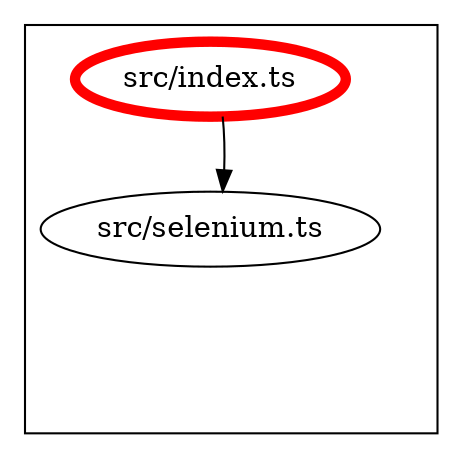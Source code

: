 digraph "dependency-graph-@siteimprove/alfa-selenium" {
  compound = true;
  "src/selenium.ts";
  subgraph "cluster_src" {
    color = "#000000";
    label = "";
    "src/index.ts" [
      label = "src/index.ts";
      color = "#ff0000";
      penwidth = 5;
    ];
    "exit_src" [
      style = "invis";
    ];
    "src/selenium.ts" [
      label = "src/selenium.ts";
    ];
    "src/index.ts" -> "exit_src" [
      style = "invis";
    ];
    "src/selenium.ts" -> "exit_src" [
      style = "invis";
    ];
  }
  "src/index.ts" -> "src/selenium.ts" [
    style = "invis";
  ];
  "src/index.ts" -> "src/selenium.ts" [
    style = "solid";
    color = "black";
  ];
}